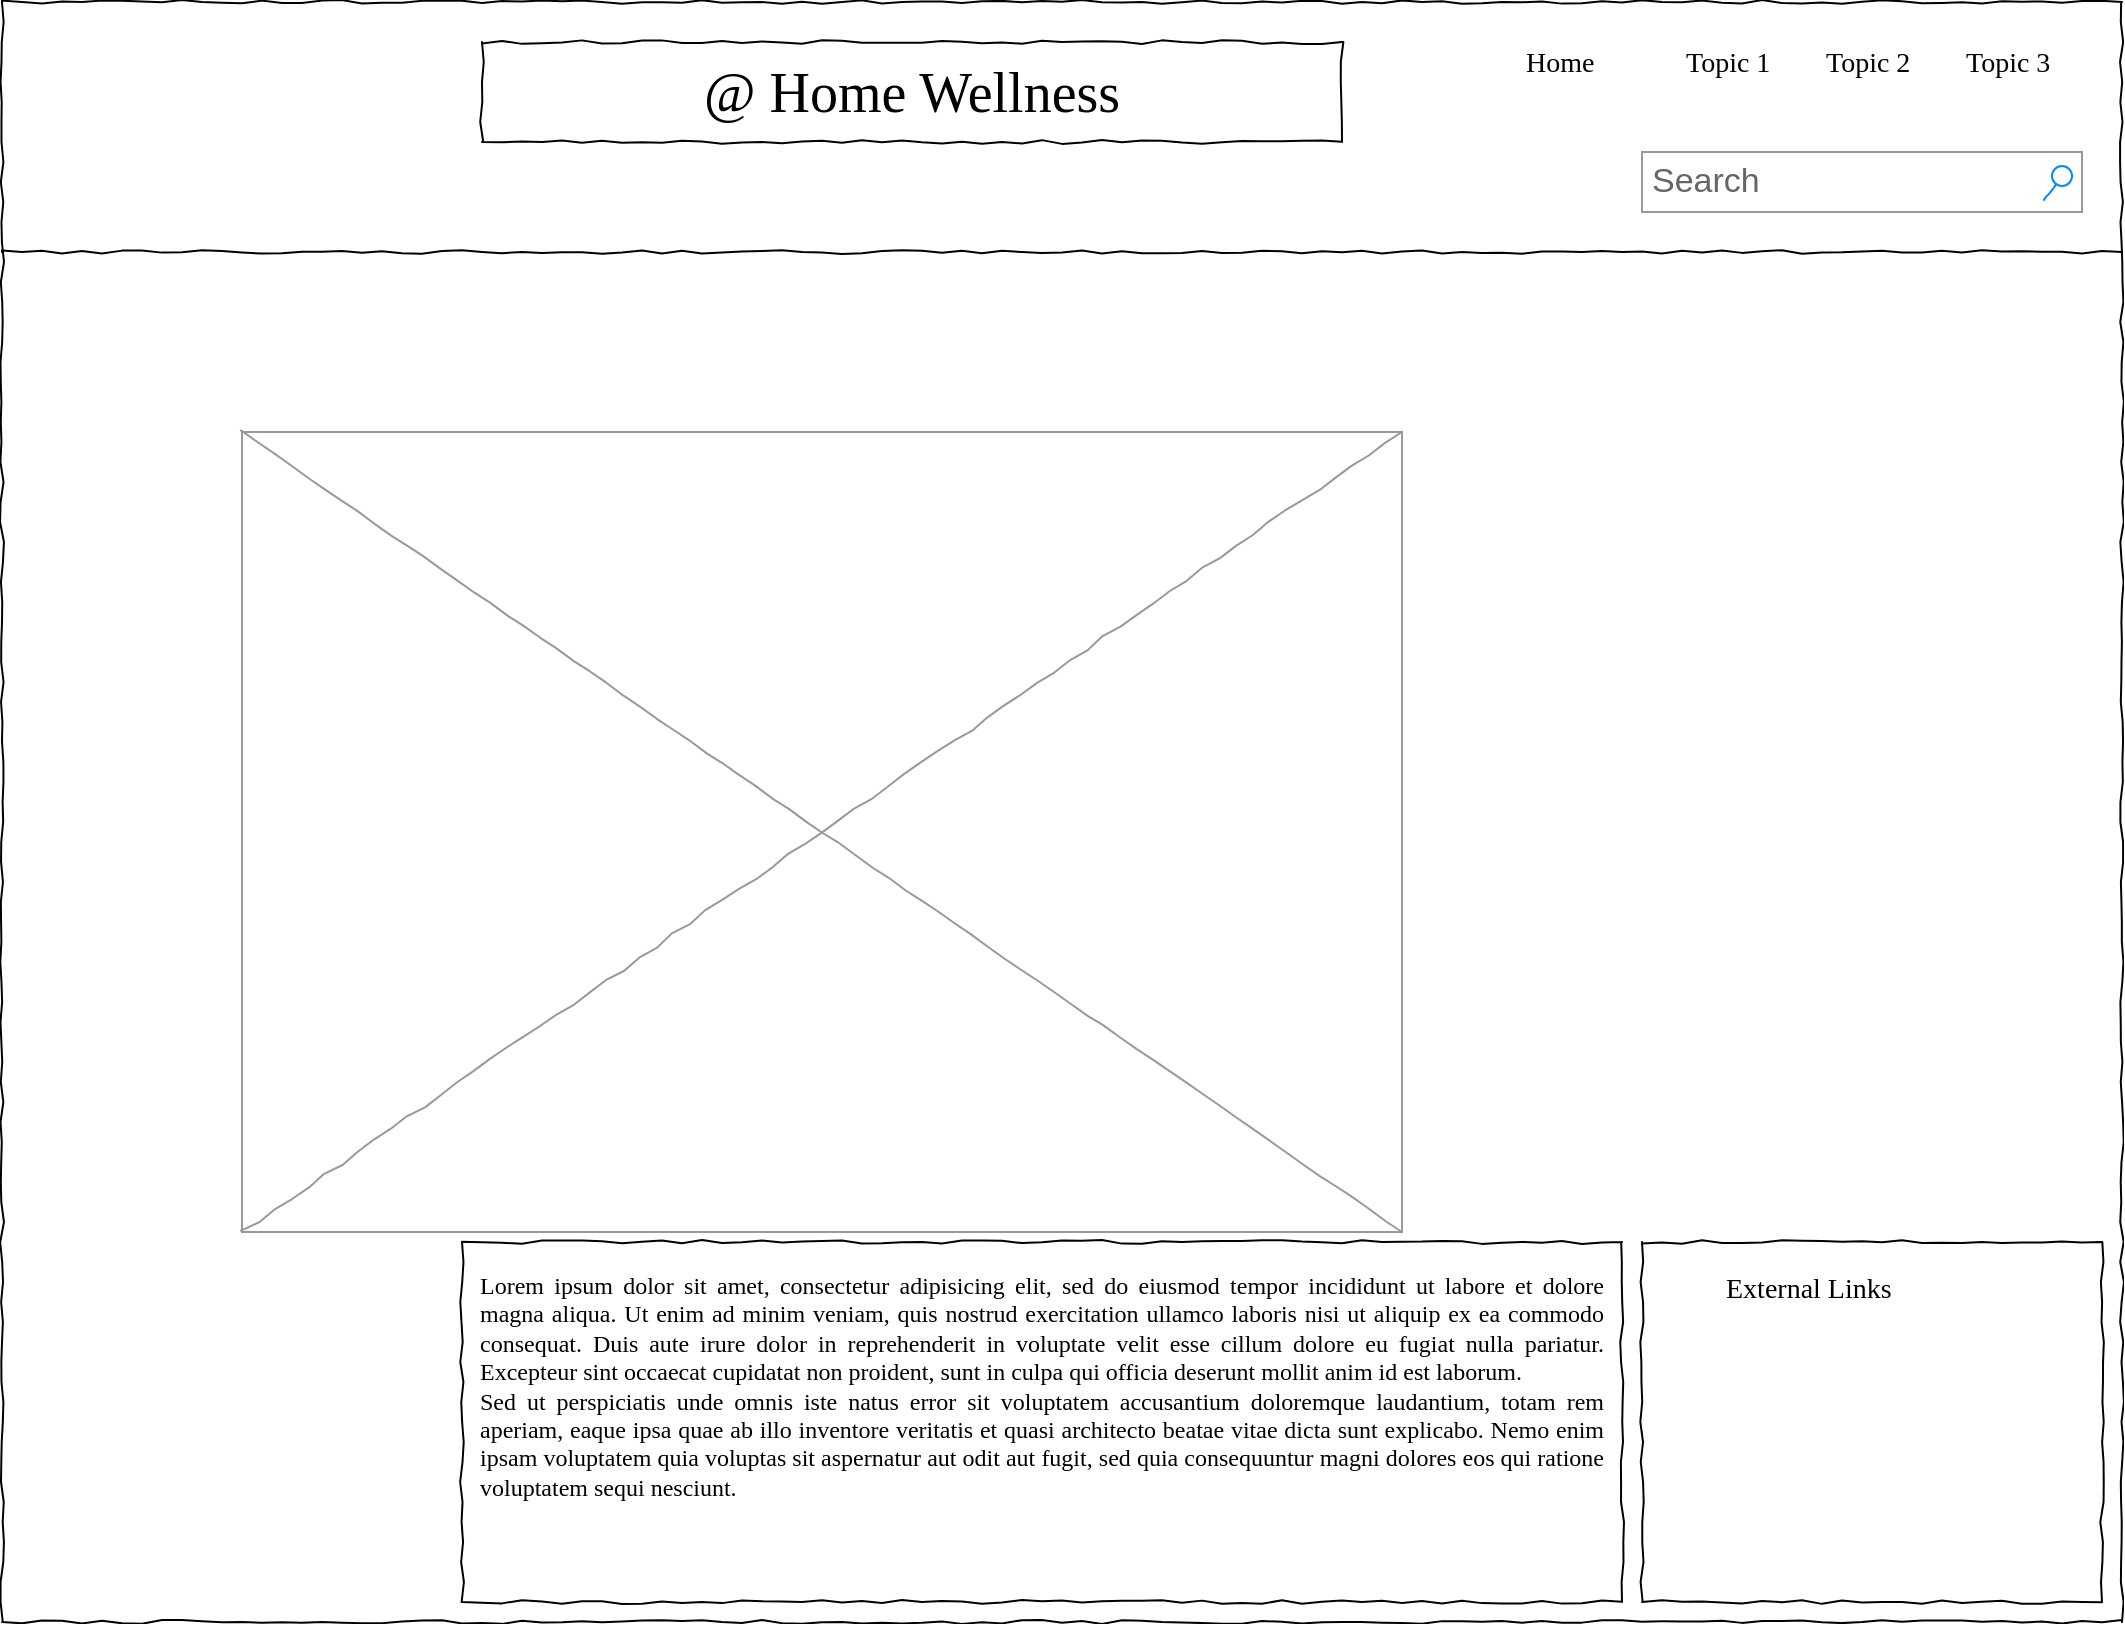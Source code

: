 <mxfile version="15.1.1" type="github" pages="4">
  <diagram name="HomePage" id="03018318-947c-dd8e-b7a3-06fadd420f32">
    <mxGraphModel dx="1108" dy="450" grid="1" gridSize="10" guides="1" tooltips="1" connect="1" arrows="1" fold="1" page="1" pageScale="1" pageWidth="1100" pageHeight="850" background="none" math="0" shadow="0">
      <root>
        <mxCell id="0" />
        <mxCell id="1" parent="0" />
        <mxCell id="tccgQhSHJw9nq__I0-R8-1" value="" style="whiteSpace=wrap;html=1;rounded=0;shadow=0;labelBackgroundColor=none;strokeColor=#000000;strokeWidth=1;fillColor=none;fontFamily=Verdana;fontSize=12;fontColor=#000000;align=center;comic=1;" vertex="1" parent="1">
          <mxGeometry x="20" y="20" width="1060" height="810" as="geometry" />
        </mxCell>
        <mxCell id="tccgQhSHJw9nq__I0-R8-2" value="@ Home Wellness" style="whiteSpace=wrap;html=1;rounded=0;shadow=0;labelBackgroundColor=none;strokeWidth=1;fontFamily=Verdana;fontSize=28;align=center;comic=1;" vertex="1" parent="1">
          <mxGeometry x="260" y="40" width="430" height="50" as="geometry" />
        </mxCell>
        <mxCell id="tccgQhSHJw9nq__I0-R8-3" value="Search" style="strokeWidth=1;shadow=0;dashed=0;align=center;html=1;shape=mxgraph.mockup.forms.searchBox;strokeColor=#999999;mainText=;strokeColor2=#008cff;fontColor=#666666;fontSize=17;align=left;spacingLeft=3;rounded=0;labelBackgroundColor=none;comic=1;" vertex="1" parent="1">
          <mxGeometry x="840" y="95" width="220" height="30" as="geometry" />
        </mxCell>
        <mxCell id="tccgQhSHJw9nq__I0-R8-4" value="Home" style="text;html=1;points=[];align=left;verticalAlign=top;spacingTop=-4;fontSize=14;fontFamily=Verdana" vertex="1" parent="1">
          <mxGeometry x="780" y="40" width="60" height="20" as="geometry" />
        </mxCell>
        <mxCell id="tccgQhSHJw9nq__I0-R8-5" value="Topic 1" style="text;html=1;points=[];align=left;verticalAlign=top;spacingTop=-4;fontSize=14;fontFamily=Verdana" vertex="1" parent="1">
          <mxGeometry x="860" y="40" width="60" height="20" as="geometry" />
        </mxCell>
        <mxCell id="tccgQhSHJw9nq__I0-R8-6" value="Topic 2" style="text;html=1;points=[];align=left;verticalAlign=top;spacingTop=-4;fontSize=14;fontFamily=Verdana" vertex="1" parent="1">
          <mxGeometry x="930" y="40" width="60" height="20" as="geometry" />
        </mxCell>
        <mxCell id="tccgQhSHJw9nq__I0-R8-7" value="Topic 3" style="text;html=1;points=[];align=left;verticalAlign=top;spacingTop=-4;fontSize=14;fontFamily=Verdana" vertex="1" parent="1">
          <mxGeometry x="1000" y="40" width="60" height="20" as="geometry" />
        </mxCell>
        <mxCell id="tccgQhSHJw9nq__I0-R8-8" value="" style="line;strokeWidth=1;html=1;rounded=0;shadow=0;labelBackgroundColor=none;fillColor=none;fontFamily=Verdana;fontSize=14;fontColor=#000000;align=center;comic=1;" vertex="1" parent="1">
          <mxGeometry x="20" y="140" width="1060" height="10" as="geometry" />
        </mxCell>
        <mxCell id="tccgQhSHJw9nq__I0-R8-9" value="&lt;div style=&quot;text-align: justify&quot;&gt;&lt;span&gt;Lorem ipsum dolor sit amet, consectetur adipisicing elit, sed do eiusmod tempor incididunt ut labore et dolore magna aliqua. Ut enim ad minim veniam, quis nostrud exercitation ullamco laboris nisi ut aliquip ex ea commodo consequat. Duis aute irure dolor in reprehenderit in voluptate velit esse cillum dolore eu fugiat nulla pariatur. Excepteur sint occaecat cupidatat non proident, sunt in culpa qui officia deserunt mollit anim id est laborum.&lt;/span&gt;&lt;/div&gt;&lt;div style=&quot;text-align: justify&quot;&gt;&lt;span&gt;Sed ut perspiciatis unde omnis iste natus error sit voluptatem accusantium doloremque laudantium, totam rem aperiam, eaque ipsa quae ab illo inventore veritatis et quasi architecto beatae vitae dicta sunt explicabo. Nemo enim ipsam voluptatem quia voluptas sit aspernatur aut odit aut fugit, sed quia consequuntur magni dolores eos qui ratione voluptatem sequi nesciunt.&amp;nbsp;&lt;/span&gt;&lt;/div&gt;" style="whiteSpace=wrap;html=1;rounded=0;shadow=0;labelBackgroundColor=none;strokeWidth=1;fillColor=none;fontFamily=Verdana;fontSize=12;align=center;verticalAlign=top;spacing=10;comic=1;" vertex="1" parent="1">
          <mxGeometry x="250" y="640" width="580" height="180" as="geometry" />
        </mxCell>
        <mxCell id="tccgQhSHJw9nq__I0-R8-10" value="" style="verticalLabelPosition=bottom;shadow=0;dashed=0;align=center;html=1;verticalAlign=top;strokeWidth=1;shape=mxgraph.mockup.graphics.simpleIcon;strokeColor=#999999;rounded=0;labelBackgroundColor=none;fontFamily=Verdana;fontSize=14;fontColor=#000000;comic=1;" vertex="1" parent="1">
          <mxGeometry x="140" y="235" width="580" height="400" as="geometry" />
        </mxCell>
        <mxCell id="tccgQhSHJw9nq__I0-R8-11" value="" style="whiteSpace=wrap;html=1;rounded=0;shadow=0;labelBackgroundColor=none;strokeWidth=1;fillColor=none;fontFamily=Verdana;fontSize=12;align=center;comic=1;" vertex="1" parent="1">
          <mxGeometry x="840" y="640" width="230" height="180" as="geometry" />
        </mxCell>
        <mxCell id="tccgQhSHJw9nq__I0-R8-12" value="External Links" style="text;html=1;points=[];align=left;verticalAlign=top;spacingTop=-4;fontSize=14;fontFamily=Verdana" vertex="1" parent="1">
          <mxGeometry x="880" y="653" width="170" height="20" as="geometry" />
        </mxCell>
      </root>
    </mxGraphModel>
  </diagram>
  <diagram id="RF25hCotJJ8TaiS7m1-t" name="Topic 1">
    <mxGraphModel dx="1108" dy="450" grid="1" gridSize="10" guides="1" tooltips="1" connect="1" arrows="1" fold="1" page="1" pageScale="1" pageWidth="850" pageHeight="1100" math="0" shadow="0">
      <root>
        <mxCell id="R8OaEl8N1U_n8j9agoWb-0" />
        <mxCell id="R8OaEl8N1U_n8j9agoWb-1" parent="R8OaEl8N1U_n8j9agoWb-0" />
        <mxCell id="o0UlaeWR1U78TNqGjTrv-0" value="" style="whiteSpace=wrap;html=1;rounded=0;shadow=0;labelBackgroundColor=none;strokeColor=#000000;strokeWidth=1;fillColor=none;fontFamily=Verdana;fontSize=12;fontColor=#000000;align=center;comic=1;" vertex="1" parent="R8OaEl8N1U_n8j9agoWb-1">
          <mxGeometry x="20" y="20" width="1060" height="810" as="geometry" />
        </mxCell>
        <mxCell id="o0UlaeWR1U78TNqGjTrv-1" value="@ Home Wellness" style="whiteSpace=wrap;html=1;rounded=0;shadow=0;labelBackgroundColor=none;strokeWidth=1;fontFamily=Verdana;fontSize=28;align=center;comic=1;" vertex="1" parent="R8OaEl8N1U_n8j9agoWb-1">
          <mxGeometry x="260" y="40" width="430" height="50" as="geometry" />
        </mxCell>
        <mxCell id="o0UlaeWR1U78TNqGjTrv-2" value="Search" style="strokeWidth=1;shadow=0;dashed=0;align=center;html=1;shape=mxgraph.mockup.forms.searchBox;strokeColor=#999999;mainText=;strokeColor2=#008cff;fontColor=#666666;fontSize=17;align=left;spacingLeft=3;rounded=0;labelBackgroundColor=none;comic=1;" vertex="1" parent="R8OaEl8N1U_n8j9agoWb-1">
          <mxGeometry x="840" y="95" width="220" height="30" as="geometry" />
        </mxCell>
        <mxCell id="o0UlaeWR1U78TNqGjTrv-3" value="Home" style="text;html=1;points=[];align=left;verticalAlign=top;spacingTop=-4;fontSize=14;fontFamily=Verdana" vertex="1" parent="R8OaEl8N1U_n8j9agoWb-1">
          <mxGeometry x="780" y="40" width="60" height="20" as="geometry" />
        </mxCell>
        <mxCell id="o0UlaeWR1U78TNqGjTrv-4" value="Topic 2" style="text;html=1;points=[];align=left;verticalAlign=top;spacingTop=-4;fontSize=14;fontFamily=Verdana" vertex="1" parent="R8OaEl8N1U_n8j9agoWb-1">
          <mxGeometry x="860" y="40" width="60" height="20" as="geometry" />
        </mxCell>
        <mxCell id="o0UlaeWR1U78TNqGjTrv-5" value="Topic 3" style="text;html=1;points=[];align=left;verticalAlign=top;spacingTop=-4;fontSize=14;fontFamily=Verdana" vertex="1" parent="R8OaEl8N1U_n8j9agoWb-1">
          <mxGeometry x="930" y="40" width="60" height="20" as="geometry" />
        </mxCell>
        <mxCell id="o0UlaeWR1U78TNqGjTrv-6" value="Topic 4" style="text;html=1;points=[];align=left;verticalAlign=top;spacingTop=-4;fontSize=14;fontFamily=Verdana" vertex="1" parent="R8OaEl8N1U_n8j9agoWb-1">
          <mxGeometry x="1000" y="40" width="60" height="20" as="geometry" />
        </mxCell>
        <mxCell id="o0UlaeWR1U78TNqGjTrv-7" value="" style="line;strokeWidth=1;html=1;rounded=0;shadow=0;labelBackgroundColor=none;fillColor=none;fontFamily=Verdana;fontSize=14;fontColor=#000000;align=center;comic=1;" vertex="1" parent="R8OaEl8N1U_n8j9agoWb-1">
          <mxGeometry x="20" y="140" width="1060" height="10" as="geometry" />
        </mxCell>
        <mxCell id="o0UlaeWR1U78TNqGjTrv-8" value="&lt;div style=&quot;text-align: justify&quot;&gt;&lt;span&gt;Lorem ipsum dolor sit amet, consectetur adipisicing elit, sed do eiusmod tempor incididunt ut labore et dolore magna aliqua. Ut enim ad minim veniam, quis nostrud exercitation ullamco laboris nisi ut aliquip ex ea commodo consequat. Duis aute irure dolor in reprehenderit in voluptate velit esse cillum dolore eu fugiat nulla pariatur. Excepteur sint occaecat cupidatat non proident, sunt in culpa qui officia deserunt mollit anim id est laborum.&lt;/span&gt;&lt;/div&gt;&lt;div style=&quot;text-align: justify&quot;&gt;&lt;span&gt;Sed ut perspiciatis unde omnis iste natus error sit voluptatem accusantium doloremque laudantium, totam rem aperiam, eaque ipsa quae ab illo inventore veritatis et quasi architecto beatae vitae dicta sunt explicabo. Nemo enim ipsam voluptatem quia voluptas sit aspernatur aut odit aut fugit, sed quia consequuntur magni dolores eos qui ratione voluptatem sequi nesciunt.&amp;nbsp;&lt;/span&gt;&lt;/div&gt;" style="whiteSpace=wrap;html=1;rounded=0;shadow=0;labelBackgroundColor=none;strokeWidth=1;fillColor=none;fontFamily=Verdana;fontSize=12;align=center;verticalAlign=top;spacing=10;comic=1;" vertex="1" parent="R8OaEl8N1U_n8j9agoWb-1">
          <mxGeometry x="250" y="640" width="580" height="180" as="geometry" />
        </mxCell>
        <mxCell id="o0UlaeWR1U78TNqGjTrv-9" value="" style="verticalLabelPosition=bottom;shadow=0;dashed=0;align=center;html=1;verticalAlign=top;strokeWidth=1;shape=mxgraph.mockup.graphics.simpleIcon;strokeColor=#999999;rounded=0;labelBackgroundColor=none;fontFamily=Verdana;fontSize=14;fontColor=#000000;comic=1;" vertex="1" parent="R8OaEl8N1U_n8j9agoWb-1">
          <mxGeometry x="140" y="235" width="580" height="400" as="geometry" />
        </mxCell>
        <mxCell id="o0UlaeWR1U78TNqGjTrv-10" value="" style="whiteSpace=wrap;html=1;rounded=0;shadow=0;labelBackgroundColor=none;strokeWidth=1;fillColor=none;fontFamily=Verdana;fontSize=12;align=center;comic=1;" vertex="1" parent="R8OaEl8N1U_n8j9agoWb-1">
          <mxGeometry x="840" y="640" width="230" height="180" as="geometry" />
        </mxCell>
        <mxCell id="o0UlaeWR1U78TNqGjTrv-11" value="External Links" style="text;html=1;points=[];align=left;verticalAlign=top;spacingTop=-4;fontSize=14;fontFamily=Verdana" vertex="1" parent="R8OaEl8N1U_n8j9agoWb-1">
          <mxGeometry x="880" y="653" width="170" height="20" as="geometry" />
        </mxCell>
      </root>
    </mxGraphModel>
  </diagram>
  <diagram id="DZTa0sRKPD2lwmwMm-qu" name="Topic 2">
    <mxGraphModel dx="1108" dy="450" grid="1" gridSize="10" guides="1" tooltips="1" connect="1" arrows="1" fold="1" page="1" pageScale="1" pageWidth="850" pageHeight="1100" math="0" shadow="0">
      <root>
        <mxCell id="ygQ6PFj03bKhLWcg6TGD-0" />
        <mxCell id="ygQ6PFj03bKhLWcg6TGD-1" parent="ygQ6PFj03bKhLWcg6TGD-0" />
        <mxCell id="3qA31yp1XzwVuwfQVbfl-0" value="" style="whiteSpace=wrap;html=1;rounded=0;shadow=0;labelBackgroundColor=none;strokeColor=#000000;strokeWidth=1;fillColor=none;fontFamily=Verdana;fontSize=12;fontColor=#000000;align=center;comic=1;" vertex="1" parent="ygQ6PFj03bKhLWcg6TGD-1">
          <mxGeometry x="20" y="20" width="1060" height="810" as="geometry" />
        </mxCell>
        <mxCell id="3qA31yp1XzwVuwfQVbfl-1" value="@ Home Wellness" style="whiteSpace=wrap;html=1;rounded=0;shadow=0;labelBackgroundColor=none;strokeWidth=1;fontFamily=Verdana;fontSize=28;align=center;comic=1;" vertex="1" parent="ygQ6PFj03bKhLWcg6TGD-1">
          <mxGeometry x="260" y="40" width="430" height="50" as="geometry" />
        </mxCell>
        <mxCell id="3qA31yp1XzwVuwfQVbfl-2" value="Search" style="strokeWidth=1;shadow=0;dashed=0;align=center;html=1;shape=mxgraph.mockup.forms.searchBox;strokeColor=#999999;mainText=;strokeColor2=#008cff;fontColor=#666666;fontSize=17;align=left;spacingLeft=3;rounded=0;labelBackgroundColor=none;comic=1;" vertex="1" parent="ygQ6PFj03bKhLWcg6TGD-1">
          <mxGeometry x="840" y="95" width="220" height="30" as="geometry" />
        </mxCell>
        <mxCell id="3qA31yp1XzwVuwfQVbfl-3" value="Home" style="text;html=1;points=[];align=left;verticalAlign=top;spacingTop=-4;fontSize=14;fontFamily=Verdana" vertex="1" parent="ygQ6PFj03bKhLWcg6TGD-1">
          <mxGeometry x="780" y="40" width="60" height="20" as="geometry" />
        </mxCell>
        <mxCell id="3qA31yp1XzwVuwfQVbfl-4" value="Topic 2" style="text;html=1;points=[];align=left;verticalAlign=top;spacingTop=-4;fontSize=14;fontFamily=Verdana" vertex="1" parent="ygQ6PFj03bKhLWcg6TGD-1">
          <mxGeometry x="860" y="40" width="60" height="20" as="geometry" />
        </mxCell>
        <mxCell id="3qA31yp1XzwVuwfQVbfl-5" value="Topic 3" style="text;html=1;points=[];align=left;verticalAlign=top;spacingTop=-4;fontSize=14;fontFamily=Verdana" vertex="1" parent="ygQ6PFj03bKhLWcg6TGD-1">
          <mxGeometry x="930" y="40" width="60" height="20" as="geometry" />
        </mxCell>
        <mxCell id="3qA31yp1XzwVuwfQVbfl-6" value="Topic 4" style="text;html=1;points=[];align=left;verticalAlign=top;spacingTop=-4;fontSize=14;fontFamily=Verdana" vertex="1" parent="ygQ6PFj03bKhLWcg6TGD-1">
          <mxGeometry x="1000" y="40" width="60" height="20" as="geometry" />
        </mxCell>
        <mxCell id="3qA31yp1XzwVuwfQVbfl-7" value="" style="line;strokeWidth=1;html=1;rounded=0;shadow=0;labelBackgroundColor=none;fillColor=none;fontFamily=Verdana;fontSize=14;fontColor=#000000;align=center;comic=1;" vertex="1" parent="ygQ6PFj03bKhLWcg6TGD-1">
          <mxGeometry x="20" y="140" width="1060" height="10" as="geometry" />
        </mxCell>
        <mxCell id="3qA31yp1XzwVuwfQVbfl-8" value="&lt;div style=&quot;text-align: justify&quot;&gt;&lt;span&gt;Lorem ipsum dolor sit amet, consectetur adipisicing elit, sed do eiusmod tempor incididunt ut labore et dolore magna aliqua. Ut enim ad minim veniam, quis nostrud exercitation ullamco laboris nisi ut aliquip ex ea commodo consequat. Duis aute irure dolor in reprehenderit in voluptate velit esse cillum dolore eu fugiat nulla pariatur. Excepteur sint occaecat cupidatat non proident, sunt in culpa qui officia deserunt mollit anim id est laborum.&lt;/span&gt;&lt;/div&gt;&lt;div style=&quot;text-align: justify&quot;&gt;&lt;span&gt;Sed ut perspiciatis unde omnis iste natus error sit voluptatem accusantium doloremque laudantium, totam rem aperiam, eaque ipsa quae ab illo inventore veritatis et quasi architecto beatae vitae dicta sunt explicabo. Nemo enim ipsam voluptatem quia voluptas sit aspernatur aut odit aut fugit, sed quia consequuntur magni dolores eos qui ratione voluptatem sequi nesciunt.&amp;nbsp;&lt;/span&gt;&lt;/div&gt;" style="whiteSpace=wrap;html=1;rounded=0;shadow=0;labelBackgroundColor=none;strokeWidth=1;fillColor=none;fontFamily=Verdana;fontSize=12;align=center;verticalAlign=top;spacing=10;comic=1;" vertex="1" parent="ygQ6PFj03bKhLWcg6TGD-1">
          <mxGeometry x="250" y="640" width="580" height="180" as="geometry" />
        </mxCell>
        <mxCell id="3qA31yp1XzwVuwfQVbfl-9" value="" style="verticalLabelPosition=bottom;shadow=0;dashed=0;align=center;html=1;verticalAlign=top;strokeWidth=1;shape=mxgraph.mockup.graphics.simpleIcon;strokeColor=#999999;rounded=0;labelBackgroundColor=none;fontFamily=Verdana;fontSize=14;fontColor=#000000;comic=1;" vertex="1" parent="ygQ6PFj03bKhLWcg6TGD-1">
          <mxGeometry x="140" y="235" width="580" height="400" as="geometry" />
        </mxCell>
        <mxCell id="3qA31yp1XzwVuwfQVbfl-10" value="" style="whiteSpace=wrap;html=1;rounded=0;shadow=0;labelBackgroundColor=none;strokeWidth=1;fillColor=none;fontFamily=Verdana;fontSize=12;align=center;comic=1;" vertex="1" parent="ygQ6PFj03bKhLWcg6TGD-1">
          <mxGeometry x="840" y="640" width="230" height="180" as="geometry" />
        </mxCell>
        <mxCell id="3qA31yp1XzwVuwfQVbfl-11" value="External Links" style="text;html=1;points=[];align=left;verticalAlign=top;spacingTop=-4;fontSize=14;fontFamily=Verdana" vertex="1" parent="ygQ6PFj03bKhLWcg6TGD-1">
          <mxGeometry x="880" y="653" width="170" height="20" as="geometry" />
        </mxCell>
      </root>
    </mxGraphModel>
  </diagram>
  <diagram id="nECcnkZMAIdsTy6R5_sN" name="Topic 3">
    <mxGraphModel dx="1108" dy="450" grid="1" gridSize="10" guides="1" tooltips="1" connect="1" arrows="1" fold="1" page="1" pageScale="1" pageWidth="850" pageHeight="1100" math="0" shadow="0">
      <root>
        <mxCell id="yITaIDgAWUFKkCvUSg8p-0" />
        <mxCell id="yITaIDgAWUFKkCvUSg8p-1" parent="yITaIDgAWUFKkCvUSg8p-0" />
        <mxCell id="6YNyeIZl59rOEgh4FEB9-0" value="" style="whiteSpace=wrap;html=1;rounded=0;shadow=0;labelBackgroundColor=none;strokeColor=#000000;strokeWidth=1;fillColor=none;fontFamily=Verdana;fontSize=12;fontColor=#000000;align=center;comic=1;" vertex="1" parent="yITaIDgAWUFKkCvUSg8p-1">
          <mxGeometry x="30" y="30" width="1060" height="810" as="geometry" />
        </mxCell>
        <mxCell id="6YNyeIZl59rOEgh4FEB9-1" value="@ Home Wellness" style="whiteSpace=wrap;html=1;rounded=0;shadow=0;labelBackgroundColor=none;strokeWidth=1;fontFamily=Verdana;fontSize=28;align=center;comic=1;" vertex="1" parent="yITaIDgAWUFKkCvUSg8p-1">
          <mxGeometry x="270" y="50" width="430" height="50" as="geometry" />
        </mxCell>
        <mxCell id="6YNyeIZl59rOEgh4FEB9-2" value="Search" style="strokeWidth=1;shadow=0;dashed=0;align=center;html=1;shape=mxgraph.mockup.forms.searchBox;strokeColor=#999999;mainText=;strokeColor2=#008cff;fontColor=#666666;fontSize=17;align=left;spacingLeft=3;rounded=0;labelBackgroundColor=none;comic=1;" vertex="1" parent="yITaIDgAWUFKkCvUSg8p-1">
          <mxGeometry x="850" y="105" width="220" height="30" as="geometry" />
        </mxCell>
        <mxCell id="6YNyeIZl59rOEgh4FEB9-3" value="Home" style="text;html=1;points=[];align=left;verticalAlign=top;spacingTop=-4;fontSize=14;fontFamily=Verdana" vertex="1" parent="yITaIDgAWUFKkCvUSg8p-1">
          <mxGeometry x="790" y="50" width="60" height="20" as="geometry" />
        </mxCell>
        <mxCell id="6YNyeIZl59rOEgh4FEB9-4" value="Topic 2" style="text;html=1;points=[];align=left;verticalAlign=top;spacingTop=-4;fontSize=14;fontFamily=Verdana" vertex="1" parent="yITaIDgAWUFKkCvUSg8p-1">
          <mxGeometry x="870" y="50" width="60" height="20" as="geometry" />
        </mxCell>
        <mxCell id="6YNyeIZl59rOEgh4FEB9-5" value="Topic 3" style="text;html=1;points=[];align=left;verticalAlign=top;spacingTop=-4;fontSize=14;fontFamily=Verdana" vertex="1" parent="yITaIDgAWUFKkCvUSg8p-1">
          <mxGeometry x="940" y="50" width="60" height="20" as="geometry" />
        </mxCell>
        <mxCell id="6YNyeIZl59rOEgh4FEB9-6" value="Topic 4" style="text;html=1;points=[];align=left;verticalAlign=top;spacingTop=-4;fontSize=14;fontFamily=Verdana" vertex="1" parent="yITaIDgAWUFKkCvUSg8p-1">
          <mxGeometry x="1010" y="50" width="60" height="20" as="geometry" />
        </mxCell>
        <mxCell id="6YNyeIZl59rOEgh4FEB9-7" value="" style="line;strokeWidth=1;html=1;rounded=0;shadow=0;labelBackgroundColor=none;fillColor=none;fontFamily=Verdana;fontSize=14;fontColor=#000000;align=center;comic=1;" vertex="1" parent="yITaIDgAWUFKkCvUSg8p-1">
          <mxGeometry x="30" y="150" width="1060" height="10" as="geometry" />
        </mxCell>
        <mxCell id="6YNyeIZl59rOEgh4FEB9-8" value="&lt;div style=&quot;text-align: justify&quot;&gt;&lt;span&gt;Lorem ipsum dolor sit amet, consectetur adipisicing elit, sed do eiusmod tempor incididunt ut labore et dolore magna aliqua. Ut enim ad minim veniam, quis nostrud exercitation ullamco laboris nisi ut aliquip ex ea commodo consequat. Duis aute irure dolor in reprehenderit in voluptate velit esse cillum dolore eu fugiat nulla pariatur. Excepteur sint occaecat cupidatat non proident, sunt in culpa qui officia deserunt mollit anim id est laborum.&lt;/span&gt;&lt;/div&gt;&lt;div style=&quot;text-align: justify&quot;&gt;&lt;span&gt;Sed ut perspiciatis unde omnis iste natus error sit voluptatem accusantium doloremque laudantium, totam rem aperiam, eaque ipsa quae ab illo inventore veritatis et quasi architecto beatae vitae dicta sunt explicabo. Nemo enim ipsam voluptatem quia voluptas sit aspernatur aut odit aut fugit, sed quia consequuntur magni dolores eos qui ratione voluptatem sequi nesciunt.&amp;nbsp;&lt;/span&gt;&lt;/div&gt;" style="whiteSpace=wrap;html=1;rounded=0;shadow=0;labelBackgroundColor=none;strokeWidth=1;fillColor=none;fontFamily=Verdana;fontSize=12;align=center;verticalAlign=top;spacing=10;comic=1;" vertex="1" parent="yITaIDgAWUFKkCvUSg8p-1">
          <mxGeometry x="260" y="650" width="580" height="180" as="geometry" />
        </mxCell>
        <mxCell id="6YNyeIZl59rOEgh4FEB9-9" value="" style="verticalLabelPosition=bottom;shadow=0;dashed=0;align=center;html=1;verticalAlign=top;strokeWidth=1;shape=mxgraph.mockup.graphics.simpleIcon;strokeColor=#999999;rounded=0;labelBackgroundColor=none;fontFamily=Verdana;fontSize=14;fontColor=#000000;comic=1;" vertex="1" parent="yITaIDgAWUFKkCvUSg8p-1">
          <mxGeometry x="150" y="245" width="580" height="400" as="geometry" />
        </mxCell>
        <mxCell id="6YNyeIZl59rOEgh4FEB9-10" value="" style="whiteSpace=wrap;html=1;rounded=0;shadow=0;labelBackgroundColor=none;strokeWidth=1;fillColor=none;fontFamily=Verdana;fontSize=12;align=center;comic=1;" vertex="1" parent="yITaIDgAWUFKkCvUSg8p-1">
          <mxGeometry x="850" y="650" width="230" height="180" as="geometry" />
        </mxCell>
        <mxCell id="6YNyeIZl59rOEgh4FEB9-11" value="External Links" style="text;html=1;points=[];align=left;verticalAlign=top;spacingTop=-4;fontSize=14;fontFamily=Verdana" vertex="1" parent="yITaIDgAWUFKkCvUSg8p-1">
          <mxGeometry x="890" y="663" width="170" height="20" as="geometry" />
        </mxCell>
      </root>
    </mxGraphModel>
  </diagram>
</mxfile>
